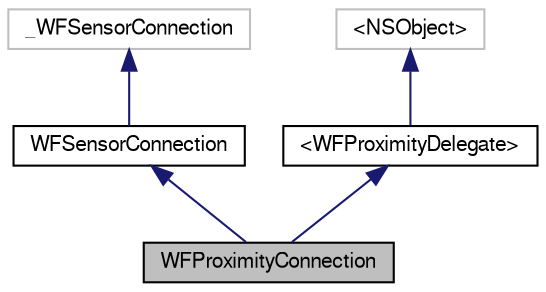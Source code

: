 digraph "WFProximityConnection"
{
  edge [fontname="FreeSans",fontsize="10",labelfontname="FreeSans",labelfontsize="10"];
  node [fontname="FreeSans",fontsize="10",shape=record];
  Node1 [label="WFProximityConnection",height=0.2,width=0.4,color="black", fillcolor="grey75", style="filled", fontcolor="black"];
  Node2 -> Node1 [dir="back",color="midnightblue",fontsize="10",style="solid",fontname="FreeSans"];
  Node2 [label="WFSensorConnection",height=0.2,width=0.4,color="black", fillcolor="white", style="filled",URL="$interface_w_f_sensor_connection.html",tooltip="Represents the connection for an ANT sensor. "];
  Node3 -> Node2 [dir="back",color="midnightblue",fontsize="10",style="solid",fontname="FreeSans"];
  Node3 [label="_WFSensorConnection",height=0.2,width=0.4,color="grey75", fillcolor="white", style="filled"];
  Node4 -> Node1 [dir="back",color="midnightblue",fontsize="10",style="solid",fontname="FreeSans"];
  Node4 [label="\<WFProximityDelegate\>",height=0.2,width=0.4,color="black", fillcolor="white", style="filled",URL="$protocol_w_f_proximity_delegate-p.html",tooltip="Provides the interface for callback methods used by the WFProximityConnection. "];
  Node5 -> Node4 [dir="back",color="midnightblue",fontsize="10",style="solid",fontname="FreeSans"];
  Node5 [label="\<NSObject\>",height=0.2,width=0.4,color="grey75", fillcolor="white", style="filled"];
}
